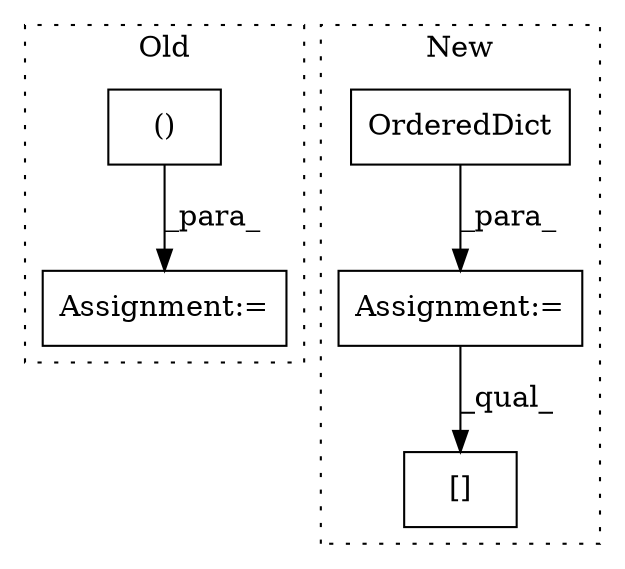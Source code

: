 digraph G {
subgraph cluster0 {
1 [label="()" a="106" s="231" l="30" shape="box"];
5 [label="Assignment:=" a="7" s="195" l="1" shape="box"];
label = "Old";
style="dotted";
}
subgraph cluster1 {
2 [label="OrderedDict" a="32" s="369" l="13" shape="box"];
3 [label="Assignment:=" a="7" s="368" l="1" shape="box"];
4 [label="[]" a="2" s="927,958" l="17,1" shape="box"];
label = "New";
style="dotted";
}
1 -> 5 [label="_para_"];
2 -> 3 [label="_para_"];
3 -> 4 [label="_qual_"];
}